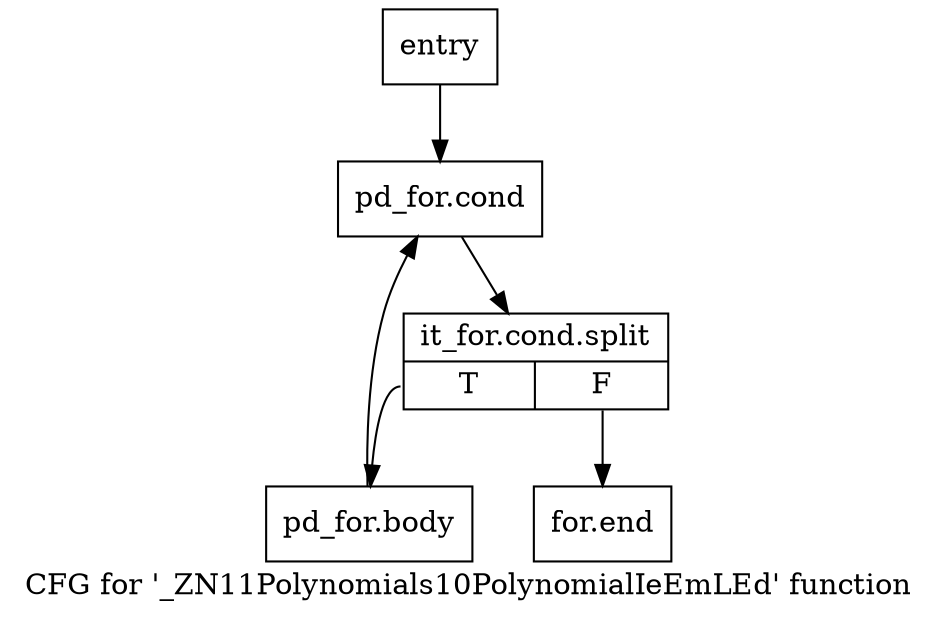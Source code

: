 digraph "CFG for '_ZN11Polynomials10PolynomialIeEmLEd' function" {
	label="CFG for '_ZN11Polynomials10PolynomialIeEmLEd' function";

	Node0x6c38230 [shape=record,label="{entry}"];
	Node0x6c38230 -> Node0x6c38280;
	Node0x6c38280 [shape=record,label="{pd_for.cond}"];
	Node0x6c38280 -> Node0xaef60d0;
	Node0xaef60d0 [shape=record,label="{it_for.cond.split|{<s0>T|<s1>F}}"];
	Node0xaef60d0:s0 -> Node0x6c382d0;
	Node0xaef60d0:s1 -> Node0x6c38320;
	Node0x6c382d0 [shape=record,label="{pd_for.body}"];
	Node0x6c382d0 -> Node0x6c38280;
	Node0x6c38320 [shape=record,label="{for.end}"];
}
